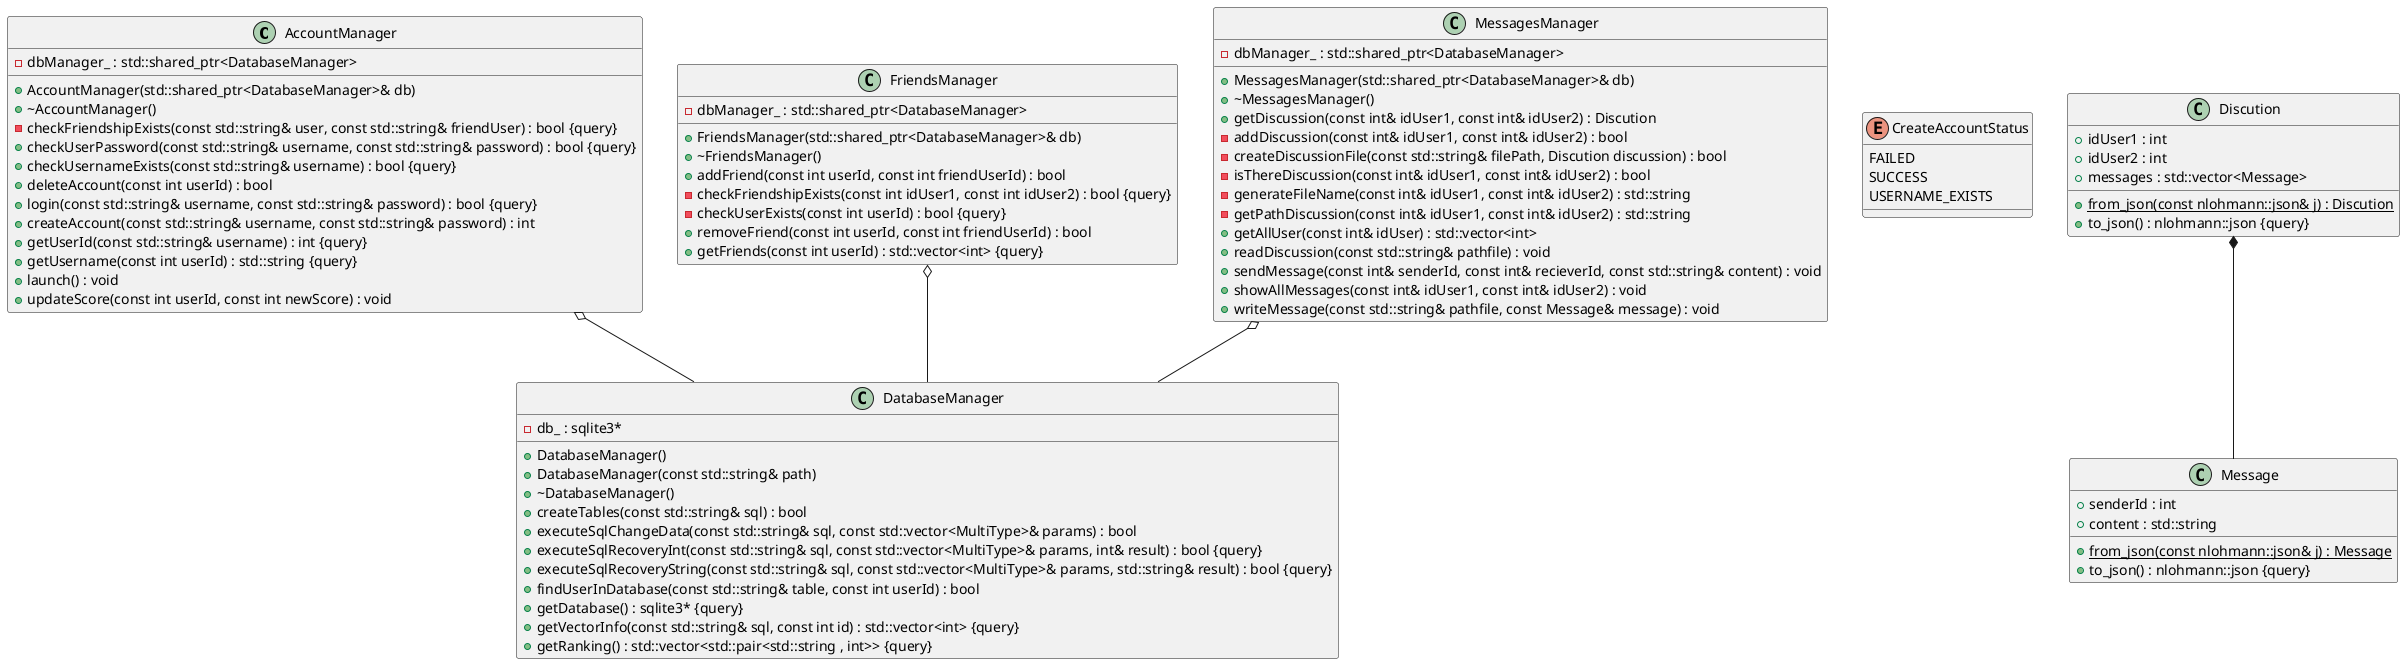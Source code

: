 @startuml DatabaseClass




/' Objects '/

class AccountManager {
	+AccountManager(std::shared_ptr<DatabaseManager>& db)
	+~AccountManager()
	-checkFriendshipExists(const std::string& user, const std::string& friendUser) : bool {query}
	+checkUserPassword(const std::string& username, const std::string& password) : bool {query}
	+checkUsernameExists(const std::string& username) : bool {query}
	+deleteAccount(const int userId) : bool
	+login(const std::string& username, const std::string& password) : bool {query}
	+createAccount(const std::string& username, const std::string& password) : int
	+getUserId(const std::string& username) : int {query}
	-dbManager_ : std::shared_ptr<DatabaseManager>
	+getUsername(const int userId) : std::string {query}
	+launch() : void
	+updateScore(const int userId, const int newScore) : void
}


class DatabaseManager {
	+DatabaseManager()
	+DatabaseManager(const std::string& path)
	+~DatabaseManager()
	+createTables(const std::string& sql) : bool
	+executeSqlChangeData(const std::string& sql, const std::vector<MultiType>& params) : bool
	+executeSqlRecoveryInt(const std::string& sql, const std::vector<MultiType>& params, int& result) : bool {query}
	+executeSqlRecoveryString(const std::string& sql, const std::vector<MultiType>& params, std::string& result) : bool {query}
	+findUserInDatabase(const std::string& table, const int userId) : bool
	-db_ : sqlite3*
	+getDatabase() : sqlite3* {query}
	+getVectorInfo(const std::string& sql, const int id) : std::vector<int> {query}
	+getRanking() : std::vector<std::pair<std::string , int>> {query}
}


class FriendsManager {
	+FriendsManager(std::shared_ptr<DatabaseManager>& db)
	+~FriendsManager()
	+addFriend(const int userId, const int friendUserId) : bool
	-checkFriendshipExists(const int idUser1, const int idUser2) : bool {query}
	-checkUserExists(const int userId) : bool {query}
	+removeFriend(const int userId, const int friendUserId) : bool
	-dbManager_ : std::shared_ptr<DatabaseManager>
	+getFriends(const int userId) : std::vector<int> {query}
}


class MessagesManager {
	+MessagesManager(std::shared_ptr<DatabaseManager>& db)
	+~MessagesManager()
	+getDiscussion(const int& idUser1, const int& idUser2) : Discution
	-addDiscussion(const int& idUser1, const int& idUser2) : bool
	-createDiscussionFile(const std::string& filePath, Discution discussion) : bool
	-isThereDiscussion(const int& idUser1, const int& idUser2) : bool
	-dbManager_ : std::shared_ptr<DatabaseManager>
	-generateFileName(const int& idUser1, const int& idUser2) : std::string
	-getPathDiscussion(const int& idUser1, const int& idUser2) : std::string
	+getAllUser(const int& idUser) : std::vector<int>
	+readDiscussion(const std::string& pathfile) : void
	+sendMessage(const int& senderId, const int& recieverId, const std::string& content) : void
	+showAllMessages(const int& idUser1, const int& idUser2) : void
	+writeMessage(const std::string& pathfile, const Message& message) : void
}


enum CreateAccountStatus {
	FAILED
	SUCCESS
	USERNAME_EXISTS
}


class Discution {
	+{static} from_json(const nlohmann::json& j) : Discution
	+idUser1 : int
	+idUser2 : int
	+to_json() : nlohmann::json {query}
	+messages : std::vector<Message>
}


class Message {
	+{static} from_json(const nlohmann::json& j) : Message
	+senderId : int
	+to_json() : nlohmann::json {query}
	+content : std::string
}

/' Inheritance relationships '/




/' Aggregation relationships '/

AccountManager o-- DatabaseManager


Discution *-- Message


FriendsManager o-- DatabaseManager


MessagesManager o-- DatabaseManager






/' Nested objects '/



@enduml
